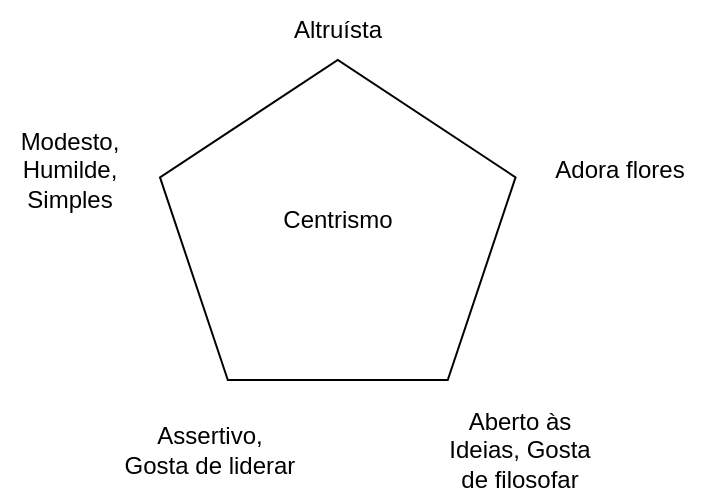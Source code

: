 <mxfile version="22.0.0" type="device">
  <diagram name="Page-1" id="hrfuKWmgcLDxA6A8_S4z">
    <mxGraphModel dx="600" dy="355" grid="1" gridSize="10" guides="1" tooltips="1" connect="1" arrows="1" fold="1" page="1" pageScale="1" pageWidth="850" pageHeight="1100" math="0" shadow="0">
      <root>
        <mxCell id="0" />
        <mxCell id="1" parent="0" />
        <mxCell id="MGS4_zHk_vSdASKoHBL2-1" value="Centrismo" style="whiteSpace=wrap;html=1;shape=mxgraph.basic.pentagon" parent="1" vertex="1">
          <mxGeometry x="320" y="190" width="177.78" height="160" as="geometry" />
        </mxCell>
        <mxCell id="MGS4_zHk_vSdASKoHBL2-2" value="Altruísta" style="text;html=1;strokeColor=none;fillColor=none;align=center;verticalAlign=middle;whiteSpace=wrap;rounded=0;" parent="1" vertex="1">
          <mxGeometry x="379" y="160" width="60" height="30" as="geometry" />
        </mxCell>
        <mxCell id="MGS4_zHk_vSdASKoHBL2-3" value="Assertivo, Gosta de liderar" style="text;html=1;strokeColor=none;fillColor=none;align=center;verticalAlign=middle;whiteSpace=wrap;rounded=0;" parent="1" vertex="1">
          <mxGeometry x="300" y="360" width="90" height="50" as="geometry" />
        </mxCell>
        <mxCell id="MGS4_zHk_vSdASKoHBL2-4" value="Aberto às Ideias, Gosta de filosofar" style="text;html=1;strokeColor=none;fillColor=none;align=center;verticalAlign=middle;whiteSpace=wrap;rounded=0;" parent="1" vertex="1">
          <mxGeometry x="460" y="370" width="80" height="30" as="geometry" />
        </mxCell>
        <mxCell id="MGS4_zHk_vSdASKoHBL2-6" value="Modesto, Humilde,&lt;br&gt;Simples" style="text;html=1;strokeColor=none;fillColor=none;align=center;verticalAlign=middle;whiteSpace=wrap;rounded=0;" parent="1" vertex="1">
          <mxGeometry x="240" y="230" width="70" height="30" as="geometry" />
        </mxCell>
        <mxCell id="MGS4_zHk_vSdASKoHBL2-7" value="Adora flores" style="text;html=1;strokeColor=none;fillColor=none;align=center;verticalAlign=middle;whiteSpace=wrap;rounded=0;" parent="1" vertex="1">
          <mxGeometry x="510" y="230" width="80" height="30" as="geometry" />
        </mxCell>
      </root>
    </mxGraphModel>
  </diagram>
</mxfile>
